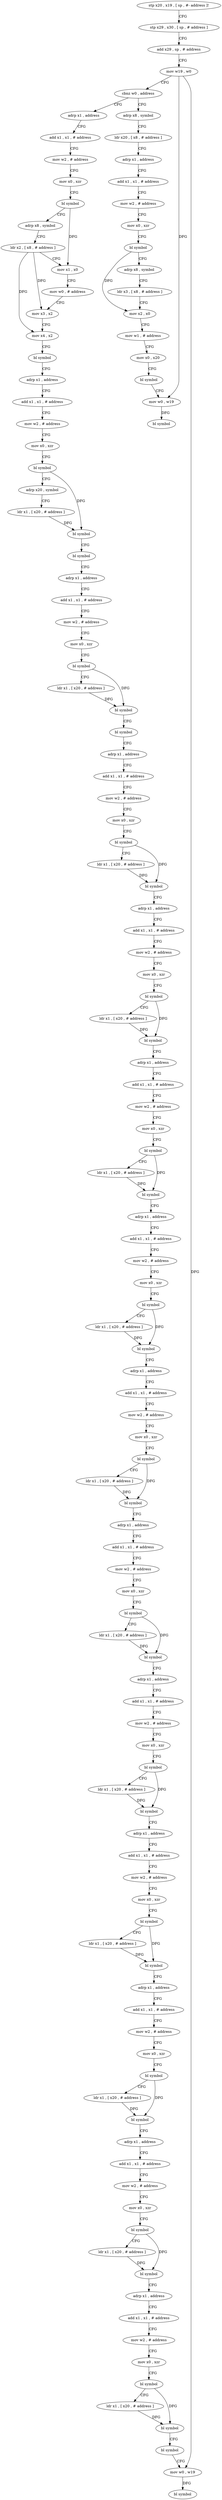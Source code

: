 digraph "func" {
"4200812" [label = "stp x20 , x19 , [ sp , #- address ]!" ]
"4200816" [label = "stp x29 , x30 , [ sp , # address ]" ]
"4200820" [label = "add x29 , sp , # address" ]
"4200824" [label = "mov w19 , w0" ]
"4200828" [label = "cbnz w0 , address" ]
"4201268" [label = "adrp x8 , symbol" ]
"4200832" [label = "adrp x1 , address" ]
"4201272" [label = "ldr x20 , [ x8 , # address ]" ]
"4201276" [label = "adrp x1 , address" ]
"4201280" [label = "add x1 , x1 , # address" ]
"4201284" [label = "mov w2 , # address" ]
"4201288" [label = "mov x0 , xzr" ]
"4201292" [label = "bl symbol" ]
"4201296" [label = "adrp x8 , symbol" ]
"4201300" [label = "ldr x3 , [ x8 , # address ]" ]
"4201304" [label = "mov x2 , x0" ]
"4201308" [label = "mov w1 , # address" ]
"4201312" [label = "mov x0 , x20" ]
"4201316" [label = "bl symbol" ]
"4201320" [label = "mov w0 , w19" ]
"4201324" [label = "bl symbol" ]
"4200836" [label = "add x1 , x1 , # address" ]
"4200840" [label = "mov w2 , # address" ]
"4200844" [label = "mov x0 , xzr" ]
"4200848" [label = "bl symbol" ]
"4200852" [label = "adrp x8 , symbol" ]
"4200856" [label = "ldr x2 , [ x8 , # address ]" ]
"4200860" [label = "mov x1 , x0" ]
"4200864" [label = "mov w0 , # address" ]
"4200868" [label = "mov x3 , x2" ]
"4200872" [label = "mov x4 , x2" ]
"4200876" [label = "bl symbol" ]
"4200880" [label = "adrp x1 , address" ]
"4200884" [label = "add x1 , x1 , # address" ]
"4200888" [label = "mov w2 , # address" ]
"4200892" [label = "mov x0 , xzr" ]
"4200896" [label = "bl symbol" ]
"4200900" [label = "adrp x20 , symbol" ]
"4200904" [label = "ldr x1 , [ x20 , # address ]" ]
"4200908" [label = "bl symbol" ]
"4200912" [label = "bl symbol" ]
"4200916" [label = "adrp x1 , address" ]
"4200920" [label = "add x1 , x1 , # address" ]
"4200924" [label = "mov w2 , # address" ]
"4200928" [label = "mov x0 , xzr" ]
"4200932" [label = "bl symbol" ]
"4200936" [label = "ldr x1 , [ x20 , # address ]" ]
"4200940" [label = "bl symbol" ]
"4200944" [label = "bl symbol" ]
"4200948" [label = "adrp x1 , address" ]
"4200952" [label = "add x1 , x1 , # address" ]
"4200956" [label = "mov w2 , # address" ]
"4200960" [label = "mov x0 , xzr" ]
"4200964" [label = "bl symbol" ]
"4200968" [label = "ldr x1 , [ x20 , # address ]" ]
"4200972" [label = "bl symbol" ]
"4200976" [label = "adrp x1 , address" ]
"4200980" [label = "add x1 , x1 , # address" ]
"4200984" [label = "mov w2 , # address" ]
"4200988" [label = "mov x0 , xzr" ]
"4200992" [label = "bl symbol" ]
"4200996" [label = "ldr x1 , [ x20 , # address ]" ]
"4201000" [label = "bl symbol" ]
"4201004" [label = "adrp x1 , address" ]
"4201008" [label = "add x1 , x1 , # address" ]
"4201012" [label = "mov w2 , # address" ]
"4201016" [label = "mov x0 , xzr" ]
"4201020" [label = "bl symbol" ]
"4201024" [label = "ldr x1 , [ x20 , # address ]" ]
"4201028" [label = "bl symbol" ]
"4201032" [label = "adrp x1 , address" ]
"4201036" [label = "add x1 , x1 , # address" ]
"4201040" [label = "mov w2 , # address" ]
"4201044" [label = "mov x0 , xzr" ]
"4201048" [label = "bl symbol" ]
"4201052" [label = "ldr x1 , [ x20 , # address ]" ]
"4201056" [label = "bl symbol" ]
"4201060" [label = "adrp x1 , address" ]
"4201064" [label = "add x1 , x1 , # address" ]
"4201068" [label = "mov w2 , # address" ]
"4201072" [label = "mov x0 , xzr" ]
"4201076" [label = "bl symbol" ]
"4201080" [label = "ldr x1 , [ x20 , # address ]" ]
"4201084" [label = "bl symbol" ]
"4201088" [label = "adrp x1 , address" ]
"4201092" [label = "add x1 , x1 , # address" ]
"4201096" [label = "mov w2 , # address" ]
"4201100" [label = "mov x0 , xzr" ]
"4201104" [label = "bl symbol" ]
"4201108" [label = "ldr x1 , [ x20 , # address ]" ]
"4201112" [label = "bl symbol" ]
"4201116" [label = "adrp x1 , address" ]
"4201120" [label = "add x1 , x1 , # address" ]
"4201124" [label = "mov w2 , # address" ]
"4201128" [label = "mov x0 , xzr" ]
"4201132" [label = "bl symbol" ]
"4201136" [label = "ldr x1 , [ x20 , # address ]" ]
"4201140" [label = "bl symbol" ]
"4201144" [label = "adrp x1 , address" ]
"4201148" [label = "add x1 , x1 , # address" ]
"4201152" [label = "mov w2 , # address" ]
"4201156" [label = "mov x0 , xzr" ]
"4201160" [label = "bl symbol" ]
"4201164" [label = "ldr x1 , [ x20 , # address ]" ]
"4201168" [label = "bl symbol" ]
"4201172" [label = "adrp x1 , address" ]
"4201176" [label = "add x1 , x1 , # address" ]
"4201180" [label = "mov w2 , # address" ]
"4201184" [label = "mov x0 , xzr" ]
"4201188" [label = "bl symbol" ]
"4201192" [label = "ldr x1 , [ x20 , # address ]" ]
"4201196" [label = "bl symbol" ]
"4201200" [label = "adrp x1 , address" ]
"4201204" [label = "add x1 , x1 , # address" ]
"4201208" [label = "mov w2 , # address" ]
"4201212" [label = "mov x0 , xzr" ]
"4201216" [label = "bl symbol" ]
"4201220" [label = "ldr x1 , [ x20 , # address ]" ]
"4201224" [label = "bl symbol" ]
"4201228" [label = "adrp x1 , address" ]
"4201232" [label = "add x1 , x1 , # address" ]
"4201236" [label = "mov w2 , # address" ]
"4201240" [label = "mov x0 , xzr" ]
"4201244" [label = "bl symbol" ]
"4201248" [label = "ldr x1 , [ x20 , # address ]" ]
"4201252" [label = "bl symbol" ]
"4201256" [label = "bl symbol" ]
"4201260" [label = "mov w0 , w19" ]
"4201264" [label = "bl symbol" ]
"4200812" -> "4200816" [ label = "CFG" ]
"4200816" -> "4200820" [ label = "CFG" ]
"4200820" -> "4200824" [ label = "CFG" ]
"4200824" -> "4200828" [ label = "CFG" ]
"4200824" -> "4201320" [ label = "DFG" ]
"4200824" -> "4201260" [ label = "DFG" ]
"4200828" -> "4201268" [ label = "CFG" ]
"4200828" -> "4200832" [ label = "CFG" ]
"4201268" -> "4201272" [ label = "CFG" ]
"4200832" -> "4200836" [ label = "CFG" ]
"4201272" -> "4201276" [ label = "CFG" ]
"4201276" -> "4201280" [ label = "CFG" ]
"4201280" -> "4201284" [ label = "CFG" ]
"4201284" -> "4201288" [ label = "CFG" ]
"4201288" -> "4201292" [ label = "CFG" ]
"4201292" -> "4201296" [ label = "CFG" ]
"4201292" -> "4201304" [ label = "DFG" ]
"4201296" -> "4201300" [ label = "CFG" ]
"4201300" -> "4201304" [ label = "CFG" ]
"4201304" -> "4201308" [ label = "CFG" ]
"4201308" -> "4201312" [ label = "CFG" ]
"4201312" -> "4201316" [ label = "CFG" ]
"4201316" -> "4201320" [ label = "CFG" ]
"4201320" -> "4201324" [ label = "DFG" ]
"4200836" -> "4200840" [ label = "CFG" ]
"4200840" -> "4200844" [ label = "CFG" ]
"4200844" -> "4200848" [ label = "CFG" ]
"4200848" -> "4200852" [ label = "CFG" ]
"4200848" -> "4200860" [ label = "DFG" ]
"4200852" -> "4200856" [ label = "CFG" ]
"4200856" -> "4200860" [ label = "CFG" ]
"4200856" -> "4200868" [ label = "DFG" ]
"4200856" -> "4200872" [ label = "DFG" ]
"4200860" -> "4200864" [ label = "CFG" ]
"4200864" -> "4200868" [ label = "CFG" ]
"4200868" -> "4200872" [ label = "CFG" ]
"4200872" -> "4200876" [ label = "CFG" ]
"4200876" -> "4200880" [ label = "CFG" ]
"4200880" -> "4200884" [ label = "CFG" ]
"4200884" -> "4200888" [ label = "CFG" ]
"4200888" -> "4200892" [ label = "CFG" ]
"4200892" -> "4200896" [ label = "CFG" ]
"4200896" -> "4200900" [ label = "CFG" ]
"4200896" -> "4200908" [ label = "DFG" ]
"4200900" -> "4200904" [ label = "CFG" ]
"4200904" -> "4200908" [ label = "DFG" ]
"4200908" -> "4200912" [ label = "CFG" ]
"4200912" -> "4200916" [ label = "CFG" ]
"4200916" -> "4200920" [ label = "CFG" ]
"4200920" -> "4200924" [ label = "CFG" ]
"4200924" -> "4200928" [ label = "CFG" ]
"4200928" -> "4200932" [ label = "CFG" ]
"4200932" -> "4200936" [ label = "CFG" ]
"4200932" -> "4200940" [ label = "DFG" ]
"4200936" -> "4200940" [ label = "DFG" ]
"4200940" -> "4200944" [ label = "CFG" ]
"4200944" -> "4200948" [ label = "CFG" ]
"4200948" -> "4200952" [ label = "CFG" ]
"4200952" -> "4200956" [ label = "CFG" ]
"4200956" -> "4200960" [ label = "CFG" ]
"4200960" -> "4200964" [ label = "CFG" ]
"4200964" -> "4200968" [ label = "CFG" ]
"4200964" -> "4200972" [ label = "DFG" ]
"4200968" -> "4200972" [ label = "DFG" ]
"4200972" -> "4200976" [ label = "CFG" ]
"4200976" -> "4200980" [ label = "CFG" ]
"4200980" -> "4200984" [ label = "CFG" ]
"4200984" -> "4200988" [ label = "CFG" ]
"4200988" -> "4200992" [ label = "CFG" ]
"4200992" -> "4200996" [ label = "CFG" ]
"4200992" -> "4201000" [ label = "DFG" ]
"4200996" -> "4201000" [ label = "DFG" ]
"4201000" -> "4201004" [ label = "CFG" ]
"4201004" -> "4201008" [ label = "CFG" ]
"4201008" -> "4201012" [ label = "CFG" ]
"4201012" -> "4201016" [ label = "CFG" ]
"4201016" -> "4201020" [ label = "CFG" ]
"4201020" -> "4201024" [ label = "CFG" ]
"4201020" -> "4201028" [ label = "DFG" ]
"4201024" -> "4201028" [ label = "DFG" ]
"4201028" -> "4201032" [ label = "CFG" ]
"4201032" -> "4201036" [ label = "CFG" ]
"4201036" -> "4201040" [ label = "CFG" ]
"4201040" -> "4201044" [ label = "CFG" ]
"4201044" -> "4201048" [ label = "CFG" ]
"4201048" -> "4201052" [ label = "CFG" ]
"4201048" -> "4201056" [ label = "DFG" ]
"4201052" -> "4201056" [ label = "DFG" ]
"4201056" -> "4201060" [ label = "CFG" ]
"4201060" -> "4201064" [ label = "CFG" ]
"4201064" -> "4201068" [ label = "CFG" ]
"4201068" -> "4201072" [ label = "CFG" ]
"4201072" -> "4201076" [ label = "CFG" ]
"4201076" -> "4201080" [ label = "CFG" ]
"4201076" -> "4201084" [ label = "DFG" ]
"4201080" -> "4201084" [ label = "DFG" ]
"4201084" -> "4201088" [ label = "CFG" ]
"4201088" -> "4201092" [ label = "CFG" ]
"4201092" -> "4201096" [ label = "CFG" ]
"4201096" -> "4201100" [ label = "CFG" ]
"4201100" -> "4201104" [ label = "CFG" ]
"4201104" -> "4201108" [ label = "CFG" ]
"4201104" -> "4201112" [ label = "DFG" ]
"4201108" -> "4201112" [ label = "DFG" ]
"4201112" -> "4201116" [ label = "CFG" ]
"4201116" -> "4201120" [ label = "CFG" ]
"4201120" -> "4201124" [ label = "CFG" ]
"4201124" -> "4201128" [ label = "CFG" ]
"4201128" -> "4201132" [ label = "CFG" ]
"4201132" -> "4201136" [ label = "CFG" ]
"4201132" -> "4201140" [ label = "DFG" ]
"4201136" -> "4201140" [ label = "DFG" ]
"4201140" -> "4201144" [ label = "CFG" ]
"4201144" -> "4201148" [ label = "CFG" ]
"4201148" -> "4201152" [ label = "CFG" ]
"4201152" -> "4201156" [ label = "CFG" ]
"4201156" -> "4201160" [ label = "CFG" ]
"4201160" -> "4201164" [ label = "CFG" ]
"4201160" -> "4201168" [ label = "DFG" ]
"4201164" -> "4201168" [ label = "DFG" ]
"4201168" -> "4201172" [ label = "CFG" ]
"4201172" -> "4201176" [ label = "CFG" ]
"4201176" -> "4201180" [ label = "CFG" ]
"4201180" -> "4201184" [ label = "CFG" ]
"4201184" -> "4201188" [ label = "CFG" ]
"4201188" -> "4201192" [ label = "CFG" ]
"4201188" -> "4201196" [ label = "DFG" ]
"4201192" -> "4201196" [ label = "DFG" ]
"4201196" -> "4201200" [ label = "CFG" ]
"4201200" -> "4201204" [ label = "CFG" ]
"4201204" -> "4201208" [ label = "CFG" ]
"4201208" -> "4201212" [ label = "CFG" ]
"4201212" -> "4201216" [ label = "CFG" ]
"4201216" -> "4201220" [ label = "CFG" ]
"4201216" -> "4201224" [ label = "DFG" ]
"4201220" -> "4201224" [ label = "DFG" ]
"4201224" -> "4201228" [ label = "CFG" ]
"4201228" -> "4201232" [ label = "CFG" ]
"4201232" -> "4201236" [ label = "CFG" ]
"4201236" -> "4201240" [ label = "CFG" ]
"4201240" -> "4201244" [ label = "CFG" ]
"4201244" -> "4201248" [ label = "CFG" ]
"4201244" -> "4201252" [ label = "DFG" ]
"4201248" -> "4201252" [ label = "DFG" ]
"4201252" -> "4201256" [ label = "CFG" ]
"4201256" -> "4201260" [ label = "CFG" ]
"4201260" -> "4201264" [ label = "DFG" ]
}

